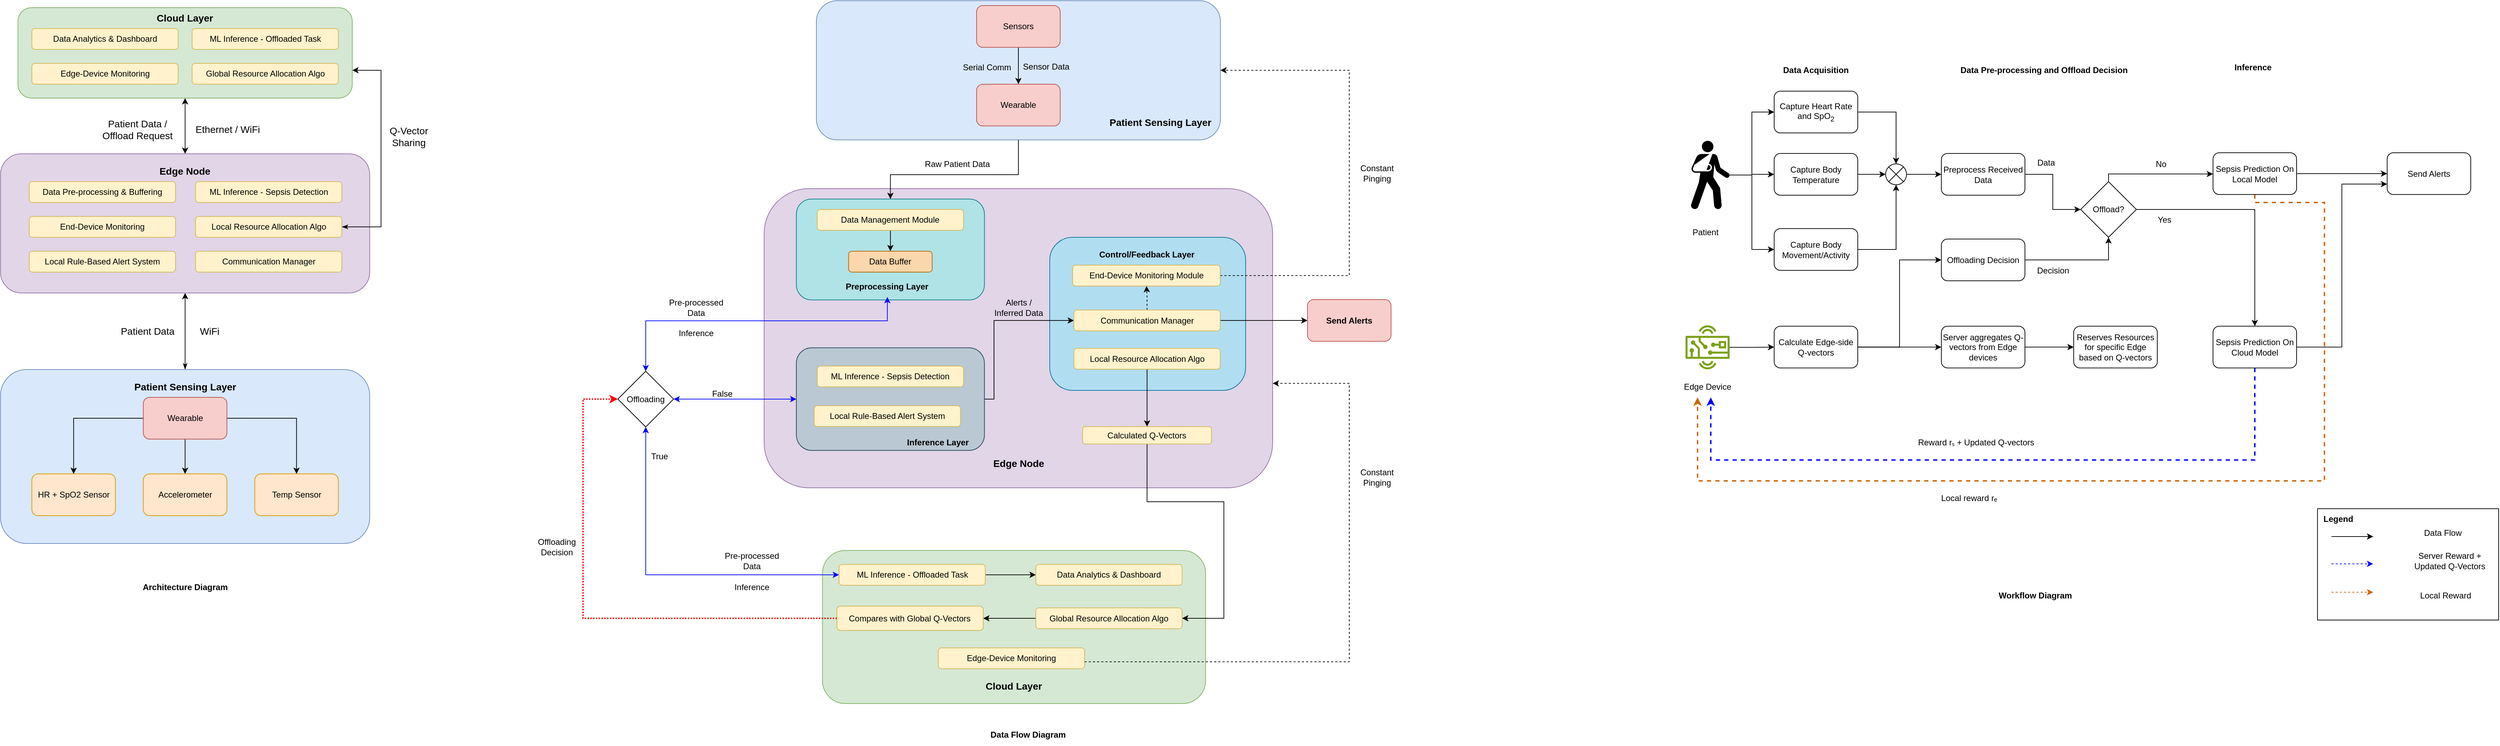 <mxfile version="27.0.9">
  <diagram name="Page-1" id="V6R9hM_ueMyfMaKfH4C2">
    <mxGraphModel dx="1301" dy="1001" grid="1" gridSize="10" guides="1" tooltips="1" connect="1" arrows="1" fold="1" page="1" pageScale="1" pageWidth="850" pageHeight="1100" math="0" shadow="0">
      <root>
        <mxCell id="0" />
        <mxCell id="1" parent="0" />
        <mxCell id="fO-IDmy-YJtHvZAQnEMu-89" value="" style="rounded=1;whiteSpace=wrap;html=1;fillColor=#d5e8d4;strokeColor=#82b366;" parent="1" vertex="1">
          <mxGeometry x="1353.74" y="820" width="550" height="220" as="geometry" />
        </mxCell>
        <mxCell id="fO-IDmy-YJtHvZAQnEMu-34" value="" style="rounded=1;whiteSpace=wrap;html=1;fillColor=#e1d5e7;strokeColor=#9673a6;" parent="1" vertex="1">
          <mxGeometry x="1270" y="300" width="730" height="430" as="geometry" />
        </mxCell>
        <mxCell id="fO-IDmy-YJtHvZAQnEMu-75" value="" style="rounded=1;whiteSpace=wrap;html=1;fillColor=#b1ddf0;strokeColor=#10739e;" parent="1" vertex="1">
          <mxGeometry x="1680" y="370" width="281.24" height="220" as="geometry" />
        </mxCell>
        <mxCell id="fO-IDmy-YJtHvZAQnEMu-111" style="edgeStyle=orthogonalEdgeStyle;rounded=0;orthogonalLoop=1;jettySize=auto;html=1;exitX=1;exitY=0.5;exitDx=0;exitDy=0;entryX=0;entryY=0.5;entryDx=0;entryDy=0;" parent="1" source="fO-IDmy-YJtHvZAQnEMu-69" target="fO-IDmy-YJtHvZAQnEMu-41" edge="1">
          <mxGeometry relative="1" as="geometry">
            <Array as="points">
              <mxPoint x="1600" y="602" />
              <mxPoint x="1600" y="490" />
            </Array>
          </mxGeometry>
        </mxCell>
        <mxCell id="fO-IDmy-YJtHvZAQnEMu-69" value="" style="rounded=1;whiteSpace=wrap;html=1;fillColor=#bac8d3;strokeColor=#23445d;" parent="1" vertex="1">
          <mxGeometry x="1316.25" y="528.75" width="270" height="147.5" as="geometry" />
        </mxCell>
        <mxCell id="fO-IDmy-YJtHvZAQnEMu-67" value="" style="rounded=1;whiteSpace=wrap;html=1;fillColor=#b0e3e6;strokeColor=#0e8088;" parent="1" vertex="1">
          <mxGeometry x="1316.25" y="315" width="270" height="145" as="geometry" />
        </mxCell>
        <mxCell id="vu8GZ5g0eEWh89rgobDa-30" style="edgeStyle=orthogonalEdgeStyle;rounded=0;orthogonalLoop=1;jettySize=auto;html=1;entryX=0.5;entryY=1;entryDx=0;entryDy=0;startArrow=classicThin;startFill=1;" parent="1" source="vu8GZ5g0eEWh89rgobDa-1" target="vu8GZ5g0eEWh89rgobDa-13" edge="1">
          <mxGeometry relative="1" as="geometry" />
        </mxCell>
        <mxCell id="vu8GZ5g0eEWh89rgobDa-1" value="" style="rounded=1;whiteSpace=wrap;html=1;fillColor=#dae8fc;strokeColor=#6c8ebf;" parent="1" vertex="1">
          <mxGeometry x="173.75" y="560" width="530" height="250" as="geometry" />
        </mxCell>
        <mxCell id="vu8GZ5g0eEWh89rgobDa-4" value="" style="edgeStyle=orthogonalEdgeStyle;rounded=0;orthogonalLoop=1;jettySize=auto;html=1;" parent="1" source="vu8GZ5g0eEWh89rgobDa-2" target="vu8GZ5g0eEWh89rgobDa-3" edge="1">
          <mxGeometry relative="1" as="geometry" />
        </mxCell>
        <mxCell id="vu8GZ5g0eEWh89rgobDa-7" value="" style="edgeStyle=orthogonalEdgeStyle;rounded=0;orthogonalLoop=1;jettySize=auto;html=1;" parent="1" source="vu8GZ5g0eEWh89rgobDa-2" target="vu8GZ5g0eEWh89rgobDa-6" edge="1">
          <mxGeometry relative="1" as="geometry" />
        </mxCell>
        <mxCell id="vu8GZ5g0eEWh89rgobDa-9" value="" style="edgeStyle=orthogonalEdgeStyle;rounded=0;orthogonalLoop=1;jettySize=auto;html=1;" parent="1" source="vu8GZ5g0eEWh89rgobDa-2" target="vu8GZ5g0eEWh89rgobDa-8" edge="1">
          <mxGeometry relative="1" as="geometry" />
        </mxCell>
        <mxCell id="vu8GZ5g0eEWh89rgobDa-2" value="Wearable" style="rounded=1;whiteSpace=wrap;html=1;fillColor=#f8cecc;strokeColor=#b85450;" parent="1" vertex="1">
          <mxGeometry x="378.74" y="600" width="120" height="60" as="geometry" />
        </mxCell>
        <mxCell id="vu8GZ5g0eEWh89rgobDa-3" value="HR + SpO2 Sensor" style="whiteSpace=wrap;html=1;rounded=1;fillColor=#ffe6cc;strokeColor=#d79b00;" parent="1" vertex="1">
          <mxGeometry x="218.74" y="710" width="120" height="60" as="geometry" />
        </mxCell>
        <mxCell id="vu8GZ5g0eEWh89rgobDa-6" value="Accelerometer " style="whiteSpace=wrap;html=1;rounded=1;fillColor=#ffe6cc;strokeColor=#d79b00;" parent="1" vertex="1">
          <mxGeometry x="378.74" y="710" width="120" height="60" as="geometry" />
        </mxCell>
        <mxCell id="vu8GZ5g0eEWh89rgobDa-8" value="Temp Sensor" style="whiteSpace=wrap;html=1;rounded=1;fillColor=#ffe6cc;strokeColor=#d79b00;" parent="1" vertex="1">
          <mxGeometry x="538.74" y="710" width="120" height="60" as="geometry" />
        </mxCell>
        <mxCell id="vu8GZ5g0eEWh89rgobDa-10" value="&lt;font style=&quot;font-size: 14px;&quot;&gt;&lt;b&gt;Patient Sensing Layer&lt;/b&gt;&lt;/font&gt;" style="text;html=1;align=center;verticalAlign=middle;whiteSpace=wrap;rounded=0;" parent="1" vertex="1">
          <mxGeometry x="361.87" y="570" width="153.75" height="30" as="geometry" />
        </mxCell>
        <mxCell id="vu8GZ5g0eEWh89rgobDa-26" value="&lt;font style=&quot;font-size: 14px;&quot;&gt;WiFi&lt;/font&gt;" style="text;html=1;align=center;verticalAlign=middle;whiteSpace=wrap;rounded=0;" parent="1" vertex="1">
          <mxGeometry x="443.75" y="490" width="60" height="30" as="geometry" />
        </mxCell>
        <mxCell id="vu8GZ5g0eEWh89rgobDa-31" value="" style="rounded=1;whiteSpace=wrap;html=1;fillColor=#d5e8d4;strokeColor=#82b366;" parent="1" vertex="1">
          <mxGeometry x="198.75" y="40" width="480" height="130" as="geometry" />
        </mxCell>
        <mxCell id="vu8GZ5g0eEWh89rgobDa-32" value="&lt;b&gt;&lt;font style=&quot;font-size: 14px;&quot;&gt;Cloud Layer&lt;/font&gt;&lt;/b&gt;" style="text;html=1;align=center;verticalAlign=middle;whiteSpace=wrap;rounded=0;" parent="1" vertex="1">
          <mxGeometry x="396.25" y="40" width="85" height="30" as="geometry" />
        </mxCell>
        <mxCell id="vu8GZ5g0eEWh89rgobDa-34" value="ML Inference - Offloaded Task" style="rounded=1;whiteSpace=wrap;html=1;fillColor=#fff2cc;strokeColor=#d6b656;" parent="1" vertex="1">
          <mxGeometry x="448.75" y="70" width="210" height="30" as="geometry" />
        </mxCell>
        <mxCell id="vu8GZ5g0eEWh89rgobDa-35" value="Data Analytics &amp;amp; Dashboard" style="rounded=1;whiteSpace=wrap;html=1;fillColor=#fff2cc;strokeColor=#d6b656;" parent="1" vertex="1">
          <mxGeometry x="218.75" y="70" width="210" height="30" as="geometry" />
        </mxCell>
        <mxCell id="vu8GZ5g0eEWh89rgobDa-36" value="Edge-Device Monitoring" style="rounded=1;whiteSpace=wrap;html=1;fillColor=#fff2cc;strokeColor=#d6b656;" parent="1" vertex="1">
          <mxGeometry x="218.75" y="120" width="210" height="30" as="geometry" />
        </mxCell>
        <mxCell id="vu8GZ5g0eEWh89rgobDa-37" value="Global Resource Allocation Algo" style="rounded=1;whiteSpace=wrap;html=1;fillColor=#fff2cc;strokeColor=#d6b656;" parent="1" vertex="1">
          <mxGeometry x="448.75" y="120" width="210" height="30" as="geometry" />
        </mxCell>
        <mxCell id="vu8GZ5g0eEWh89rgobDa-38" style="edgeStyle=orthogonalEdgeStyle;rounded=0;orthogonalLoop=1;jettySize=auto;html=1;entryX=0.5;entryY=1;entryDx=0;entryDy=0;startArrow=classic;startFill=1;" parent="1" source="vu8GZ5g0eEWh89rgobDa-13" target="vu8GZ5g0eEWh89rgobDa-31" edge="1">
          <mxGeometry relative="1" as="geometry" />
        </mxCell>
        <mxCell id="vu8GZ5g0eEWh89rgobDa-39" value="&lt;font style=&quot;font-size: 14px;&quot;&gt;Ethernet / WiFi&lt;/font&gt;" style="text;html=1;align=center;verticalAlign=middle;whiteSpace=wrap;rounded=0;" parent="1" vertex="1">
          <mxGeometry x="450" y="200" width="100" height="30" as="geometry" />
        </mxCell>
        <mxCell id="vu8GZ5g0eEWh89rgobDa-41" value="&lt;font style=&quot;font-size: 14px;&quot;&gt;Patient Data&lt;/font&gt;" style="text;html=1;align=center;verticalAlign=middle;whiteSpace=wrap;rounded=0;" parent="1" vertex="1">
          <mxGeometry x="345" y="490" width="80" height="30" as="geometry" />
        </mxCell>
        <mxCell id="vu8GZ5g0eEWh89rgobDa-13" value="" style="rounded=1;whiteSpace=wrap;html=1;fillColor=#e1d5e7;strokeColor=#9673a6;" parent="1" vertex="1">
          <mxGeometry x="173.75" y="250" width="530" height="200" as="geometry" />
        </mxCell>
        <mxCell id="vu8GZ5g0eEWh89rgobDa-14" value="&lt;b&gt;&lt;font style=&quot;font-size: 14px;&quot;&gt;Edge Node&lt;/font&gt;&lt;/b&gt;" style="text;html=1;align=center;verticalAlign=middle;whiteSpace=wrap;rounded=0;" parent="1" vertex="1">
          <mxGeometry x="386.24" y="260" width="105" height="30" as="geometry" />
        </mxCell>
        <mxCell id="vu8GZ5g0eEWh89rgobDa-15" value="ML Inference - Sepsis Detection" style="rounded=1;whiteSpace=wrap;html=1;fillColor=#fff2cc;strokeColor=#d6b656;" parent="1" vertex="1">
          <mxGeometry x="453.75" y="290" width="210" height="30" as="geometry" />
        </mxCell>
        <mxCell id="vu8GZ5g0eEWh89rgobDa-16" value="Data Pre-processing &amp;amp; Buffering" style="rounded=1;whiteSpace=wrap;html=1;fillColor=#fff2cc;strokeColor=#d6b656;" parent="1" vertex="1">
          <mxGeometry x="215" y="290" width="210" height="30" as="geometry" />
        </mxCell>
        <mxCell id="vu8GZ5g0eEWh89rgobDa-17" value="End-Device Monitoring" style="rounded=1;whiteSpace=wrap;html=1;fillColor=#fff2cc;strokeColor=#d6b656;" parent="1" vertex="1">
          <mxGeometry x="215" y="340" width="210" height="30" as="geometry" />
        </mxCell>
        <mxCell id="vu8GZ5g0eEWh89rgobDa-42" style="edgeStyle=orthogonalEdgeStyle;rounded=0;orthogonalLoop=1;jettySize=auto;html=1;exitX=1;exitY=0.5;exitDx=0;exitDy=0;startArrow=classicThin;startFill=1;" parent="1" source="vu8GZ5g0eEWh89rgobDa-18" target="vu8GZ5g0eEWh89rgobDa-31" edge="1">
          <mxGeometry relative="1" as="geometry">
            <Array as="points">
              <mxPoint x="720" y="355" />
              <mxPoint x="720" y="130" />
            </Array>
          </mxGeometry>
        </mxCell>
        <mxCell id="vu8GZ5g0eEWh89rgobDa-18" value="Local Resource Allocation Algo" style="rounded=1;whiteSpace=wrap;html=1;fillColor=#fff2cc;strokeColor=#d6b656;" parent="1" vertex="1">
          <mxGeometry x="453.75" y="340" width="210" height="30" as="geometry" />
        </mxCell>
        <mxCell id="vu8GZ5g0eEWh89rgobDa-19" value="Local Rule-Based Alert System" style="rounded=1;whiteSpace=wrap;html=1;fillColor=#fff2cc;strokeColor=#d6b656;" parent="1" vertex="1">
          <mxGeometry x="215" y="390" width="210" height="30" as="geometry" />
        </mxCell>
        <mxCell id="vu8GZ5g0eEWh89rgobDa-20" value="Communication Manager" style="rounded=1;whiteSpace=wrap;html=1;fillColor=#fff2cc;strokeColor=#d6b656;" parent="1" vertex="1">
          <mxGeometry x="453.75" y="390" width="210" height="30" as="geometry" />
        </mxCell>
        <mxCell id="vu8GZ5g0eEWh89rgobDa-43" value="&lt;font style=&quot;font-size: 14px;&quot;&gt;Q-Vector Sharing&lt;/font&gt;" style="text;html=1;align=center;verticalAlign=middle;whiteSpace=wrap;rounded=0;" parent="1" vertex="1">
          <mxGeometry x="730" y="210" width="60" height="30" as="geometry" />
        </mxCell>
        <mxCell id="vu8GZ5g0eEWh89rgobDa-46" value="&lt;font style=&quot;font-size: 14px;&quot;&gt;Patient Data / Offload Request&lt;/font&gt;" style="text;html=1;align=center;verticalAlign=middle;whiteSpace=wrap;rounded=0;" parent="1" vertex="1">
          <mxGeometry x="316" y="200" width="108.75" height="30" as="geometry" />
        </mxCell>
        <mxCell id="fO-IDmy-YJtHvZAQnEMu-82" style="edgeStyle=orthogonalEdgeStyle;rounded=0;orthogonalLoop=1;jettySize=auto;html=1;entryX=0.5;entryY=0;entryDx=0;entryDy=0;" parent="1" source="fO-IDmy-YJtHvZAQnEMu-2" target="fO-IDmy-YJtHvZAQnEMu-67" edge="1">
          <mxGeometry relative="1" as="geometry">
            <Array as="points">
              <mxPoint x="1635" y="280" />
              <mxPoint x="1451" y="280" />
            </Array>
          </mxGeometry>
        </mxCell>
        <mxCell id="fO-IDmy-YJtHvZAQnEMu-2" value="" style="rounded=1;whiteSpace=wrap;html=1;fillColor=#dae8fc;strokeColor=#6c8ebf;" parent="1" vertex="1">
          <mxGeometry x="1345" y="30" width="580" height="200" as="geometry" />
        </mxCell>
        <mxCell id="fO-IDmy-YJtHvZAQnEMu-43" value="" style="edgeStyle=orthogonalEdgeStyle;rounded=0;orthogonalLoop=1;jettySize=auto;html=1;startArrow=classic;startFill=1;endArrow=none;" parent="1" source="fO-IDmy-YJtHvZAQnEMu-6" target="fO-IDmy-YJtHvZAQnEMu-42" edge="1">
          <mxGeometry relative="1" as="geometry" />
        </mxCell>
        <mxCell id="fO-IDmy-YJtHvZAQnEMu-6" value="Wearable" style="rounded=1;whiteSpace=wrap;html=1;fillColor=#f8cecc;strokeColor=#b85450;" parent="1" vertex="1">
          <mxGeometry x="1575" y="150" width="120" height="60" as="geometry" />
        </mxCell>
        <mxCell id="fO-IDmy-YJtHvZAQnEMu-10" value="&lt;font style=&quot;font-size: 14px;&quot;&gt;&lt;b&gt;Patient Sensing Layer&lt;/b&gt;&lt;/font&gt;" style="text;html=1;align=center;verticalAlign=middle;whiteSpace=wrap;rounded=0;" parent="1" vertex="1">
          <mxGeometry x="1761.87" y="190" width="153.75" height="30" as="geometry" />
        </mxCell>
        <mxCell id="fO-IDmy-YJtHvZAQnEMu-35" value="&lt;b&gt;&lt;font style=&quot;font-size: 14px;&quot;&gt;Edge Node&lt;/font&gt;&lt;/b&gt;" style="text;html=1;align=center;verticalAlign=middle;whiteSpace=wrap;rounded=0;" parent="1" vertex="1">
          <mxGeometry x="1582.5" y="680" width="105" height="30" as="geometry" />
        </mxCell>
        <mxCell id="fO-IDmy-YJtHvZAQnEMu-36" value="ML Inference - Sepsis Detection" style="rounded=1;whiteSpace=wrap;html=1;fillColor=#fff2cc;strokeColor=#d6b656;" parent="1" vertex="1">
          <mxGeometry x="1346.25" y="555" width="210" height="30" as="geometry" />
        </mxCell>
        <mxCell id="fO-IDmy-YJtHvZAQnEMu-56" value="" style="edgeStyle=orthogonalEdgeStyle;rounded=0;orthogonalLoop=1;jettySize=auto;html=1;" parent="1" source="fO-IDmy-YJtHvZAQnEMu-37" target="fO-IDmy-YJtHvZAQnEMu-55" edge="1">
          <mxGeometry relative="1" as="geometry" />
        </mxCell>
        <mxCell id="fO-IDmy-YJtHvZAQnEMu-37" value="Data Management Module" style="rounded=1;whiteSpace=wrap;html=1;fillColor=#fff2cc;strokeColor=#d6b656;" parent="1" vertex="1">
          <mxGeometry x="1346.25" y="330" width="210" height="30" as="geometry" />
        </mxCell>
        <mxCell id="fO-IDmy-YJtHvZAQnEMu-120" style="edgeStyle=orthogonalEdgeStyle;rounded=0;orthogonalLoop=1;jettySize=auto;html=1;exitX=1;exitY=0.5;exitDx=0;exitDy=0;entryX=1;entryY=0.5;entryDx=0;entryDy=0;dashed=1;" parent="1" source="fO-IDmy-YJtHvZAQnEMu-38" target="fO-IDmy-YJtHvZAQnEMu-2" edge="1">
          <mxGeometry relative="1" as="geometry">
            <Array as="points">
              <mxPoint x="2110" y="425" />
              <mxPoint x="2110" y="130" />
            </Array>
          </mxGeometry>
        </mxCell>
        <mxCell id="fO-IDmy-YJtHvZAQnEMu-38" value="End-Device Monitoring Module" style="rounded=1;whiteSpace=wrap;html=1;fillColor=#fff2cc;strokeColor=#d6b656;" parent="1" vertex="1">
          <mxGeometry x="1712.86" y="410" width="211.87" height="30" as="geometry" />
        </mxCell>
        <mxCell id="fO-IDmy-YJtHvZAQnEMu-60" value="" style="edgeStyle=orthogonalEdgeStyle;rounded=0;orthogonalLoop=1;jettySize=auto;html=1;" parent="1" source="fO-IDmy-YJtHvZAQnEMu-39" target="fO-IDmy-YJtHvZAQnEMu-59" edge="1">
          <mxGeometry relative="1" as="geometry" />
        </mxCell>
        <mxCell id="fO-IDmy-YJtHvZAQnEMu-39" value="Local Resource Allocation Algo" style="rounded=1;whiteSpace=wrap;html=1;fillColor=#fff2cc;strokeColor=#d6b656;" parent="1" vertex="1">
          <mxGeometry x="1714.73" y="529.5" width="210" height="30" as="geometry" />
        </mxCell>
        <mxCell id="fO-IDmy-YJtHvZAQnEMu-40" value="Local Rule-Based Alert System" style="rounded=1;whiteSpace=wrap;html=1;fillColor=#fff2cc;strokeColor=#d6b656;" parent="1" vertex="1">
          <mxGeometry x="1341.86" y="612" width="210" height="30" as="geometry" />
        </mxCell>
        <mxCell id="fO-IDmy-YJtHvZAQnEMu-73" style="edgeStyle=orthogonalEdgeStyle;rounded=0;orthogonalLoop=1;jettySize=auto;html=1;dashed=1;" parent="1" source="fO-IDmy-YJtHvZAQnEMu-41" target="fO-IDmy-YJtHvZAQnEMu-38" edge="1">
          <mxGeometry relative="1" as="geometry" />
        </mxCell>
        <mxCell id="8AGxM7mbzP-wv0h-hB67-29" style="edgeStyle=orthogonalEdgeStyle;rounded=0;orthogonalLoop=1;jettySize=auto;html=1;" edge="1" parent="1" source="fO-IDmy-YJtHvZAQnEMu-41" target="8AGxM7mbzP-wv0h-hB67-30">
          <mxGeometry relative="1" as="geometry">
            <mxPoint x="2070" y="489.5" as="targetPoint" />
          </mxGeometry>
        </mxCell>
        <mxCell id="fO-IDmy-YJtHvZAQnEMu-41" value="Communication Manager" style="rounded=1;whiteSpace=wrap;html=1;fillColor=#fff2cc;strokeColor=#d6b656;" parent="1" vertex="1">
          <mxGeometry x="1714.73" y="474.5" width="210" height="30" as="geometry" />
        </mxCell>
        <mxCell id="fO-IDmy-YJtHvZAQnEMu-42" value="Sensors" style="whiteSpace=wrap;html=1;fillColor=#f8cecc;strokeColor=#b85450;rounded=1;" parent="1" vertex="1">
          <mxGeometry x="1575" y="37" width="120" height="60" as="geometry" />
        </mxCell>
        <mxCell id="fO-IDmy-YJtHvZAQnEMu-50" value="Sensor Data" style="text;html=1;align=center;verticalAlign=middle;whiteSpace=wrap;rounded=0;" parent="1" vertex="1">
          <mxGeometry x="1635" y="110" width="80" height="30" as="geometry" />
        </mxCell>
        <mxCell id="fO-IDmy-YJtHvZAQnEMu-51" value="Serial Comm" style="text;html=1;align=center;verticalAlign=middle;whiteSpace=wrap;rounded=0;" parent="1" vertex="1">
          <mxGeometry x="1550" y="111" width="80" height="30" as="geometry" />
        </mxCell>
        <mxCell id="fO-IDmy-YJtHvZAQnEMu-100" style="edgeStyle=orthogonalEdgeStyle;rounded=0;orthogonalLoop=1;jettySize=auto;html=1;exitX=0.5;exitY=1;exitDx=0;exitDy=0;entryX=1;entryY=0.5;entryDx=0;entryDy=0;" parent="1" source="fO-IDmy-YJtHvZAQnEMu-59" target="fO-IDmy-YJtHvZAQnEMu-94" edge="1">
          <mxGeometry relative="1" as="geometry">
            <Array as="points">
              <mxPoint x="1820" y="750" />
              <mxPoint x="1930" y="750" />
              <mxPoint x="1930" y="918" />
            </Array>
          </mxGeometry>
        </mxCell>
        <mxCell id="fO-IDmy-YJtHvZAQnEMu-59" value="Calculated Q-Vectors" style="rounded=1;whiteSpace=wrap;html=1;fillColor=#fff2cc;strokeColor=#d6b656;" parent="1" vertex="1">
          <mxGeometry x="1727.23" y="642" width="185" height="25" as="geometry" />
        </mxCell>
        <mxCell id="fO-IDmy-YJtHvZAQnEMu-55" value="Data Buffer" style="rounded=1;whiteSpace=wrap;html=1;fillColor=#fad7ac;strokeColor=#b46504;" parent="1" vertex="1">
          <mxGeometry x="1391.24" y="390" width="120" height="30" as="geometry" />
        </mxCell>
        <mxCell id="fO-IDmy-YJtHvZAQnEMu-106" style="edgeStyle=orthogonalEdgeStyle;rounded=0;orthogonalLoop=1;jettySize=auto;html=1;exitX=0.5;exitY=1;exitDx=0;exitDy=0;entryX=0.5;entryY=0;entryDx=0;entryDy=0;startArrow=classic;startFill=1;strokeColor=#0000FF;" parent="1" source="fO-IDmy-YJtHvZAQnEMu-77" target="fO-IDmy-YJtHvZAQnEMu-99" edge="1">
          <mxGeometry relative="1" as="geometry">
            <Array as="points">
              <mxPoint x="1447" y="490" />
              <mxPoint x="1100" y="490" />
            </Array>
          </mxGeometry>
        </mxCell>
        <mxCell id="fO-IDmy-YJtHvZAQnEMu-77" value="Preprocessing Layer" style="text;html=1;align=center;verticalAlign=middle;whiteSpace=wrap;rounded=0;fontStyle=1" parent="1" vertex="1">
          <mxGeometry x="1382.49" y="425.75" width="128.75" height="30" as="geometry" />
        </mxCell>
        <mxCell id="fO-IDmy-YJtHvZAQnEMu-78" value="Inference Layer" style="text;html=1;align=center;verticalAlign=middle;whiteSpace=wrap;rounded=0;fontStyle=1" parent="1" vertex="1">
          <mxGeometry x="1455" y="650" width="128.75" height="30" as="geometry" />
        </mxCell>
        <mxCell id="fO-IDmy-YJtHvZAQnEMu-79" value="Control/Feedback Layer" style="text;html=1;align=center;verticalAlign=middle;whiteSpace=wrap;rounded=0;fontStyle=1" parent="1" vertex="1">
          <mxGeometry x="1749.1" y="380" width="141.25" height="30" as="geometry" />
        </mxCell>
        <mxCell id="fO-IDmy-YJtHvZAQnEMu-83" value="Raw Patient Data" style="text;html=1;align=center;verticalAlign=middle;whiteSpace=wrap;rounded=0;" parent="1" vertex="1">
          <mxGeometry x="1498.75" y="250" width="97.49" height="30" as="geometry" />
        </mxCell>
        <mxCell id="fO-IDmy-YJtHvZAQnEMu-87" value="Alerts / Inferred Data" style="text;html=1;align=center;verticalAlign=middle;whiteSpace=wrap;rounded=0;" parent="1" vertex="1">
          <mxGeometry x="1597.5" y="455.75" width="75" height="30" as="geometry" />
        </mxCell>
        <mxCell id="fO-IDmy-YJtHvZAQnEMu-88" value="Constant Pinging" style="text;html=1;align=center;verticalAlign=middle;whiteSpace=wrap;rounded=0;" parent="1" vertex="1">
          <mxGeometry x="2120" y="262.5" width="60" height="30" as="geometry" />
        </mxCell>
        <mxCell id="fO-IDmy-YJtHvZAQnEMu-90" value="&lt;b&gt;&lt;font style=&quot;font-size: 14px;&quot;&gt;Cloud Layer&lt;/font&gt;&lt;/b&gt;" style="text;html=1;align=center;verticalAlign=middle;whiteSpace=wrap;rounded=0;" parent="1" vertex="1">
          <mxGeometry x="1586.25" y="1000" width="85" height="30" as="geometry" />
        </mxCell>
        <mxCell id="fO-IDmy-YJtHvZAQnEMu-122" style="edgeStyle=orthogonalEdgeStyle;rounded=0;orthogonalLoop=1;jettySize=auto;html=1;" parent="1" source="fO-IDmy-YJtHvZAQnEMu-91" target="fO-IDmy-YJtHvZAQnEMu-92" edge="1">
          <mxGeometry relative="1" as="geometry" />
        </mxCell>
        <mxCell id="fO-IDmy-YJtHvZAQnEMu-91" value="ML Inference - Offloaded Task" style="rounded=1;whiteSpace=wrap;html=1;fillColor=#fff2cc;strokeColor=#d6b656;" parent="1" vertex="1">
          <mxGeometry x="1377.5" y="840" width="210" height="30" as="geometry" />
        </mxCell>
        <mxCell id="fO-IDmy-YJtHvZAQnEMu-92" value="Data Analytics &amp;amp; Dashboard" style="rounded=1;whiteSpace=wrap;html=1;fillColor=#fff2cc;strokeColor=#d6b656;" parent="1" vertex="1">
          <mxGeometry x="1660" y="840" width="210" height="30" as="geometry" />
        </mxCell>
        <mxCell id="fO-IDmy-YJtHvZAQnEMu-119" style="edgeStyle=orthogonalEdgeStyle;rounded=0;orthogonalLoop=1;jettySize=auto;html=1;entryX=1;entryY=0.651;entryDx=0;entryDy=0;dashed=1;entryPerimeter=0;" parent="1" source="fO-IDmy-YJtHvZAQnEMu-93" target="fO-IDmy-YJtHvZAQnEMu-34" edge="1">
          <mxGeometry relative="1" as="geometry">
            <Array as="points">
              <mxPoint x="2110" y="980" />
              <mxPoint x="2110" y="580" />
            </Array>
          </mxGeometry>
        </mxCell>
        <mxCell id="fO-IDmy-YJtHvZAQnEMu-93" value="Edge-Device Monitoring" style="rounded=1;whiteSpace=wrap;html=1;fillColor=#fff2cc;strokeColor=#d6b656;" parent="1" vertex="1">
          <mxGeometry x="1520" y="960" width="210" height="30" as="geometry" />
        </mxCell>
        <mxCell id="fO-IDmy-YJtHvZAQnEMu-102" value="" style="edgeStyle=orthogonalEdgeStyle;rounded=0;orthogonalLoop=1;jettySize=auto;html=1;" parent="1" source="fO-IDmy-YJtHvZAQnEMu-94" target="fO-IDmy-YJtHvZAQnEMu-101" edge="1">
          <mxGeometry relative="1" as="geometry" />
        </mxCell>
        <mxCell id="fO-IDmy-YJtHvZAQnEMu-94" value="Global Resource Allocation Algo" style="rounded=1;whiteSpace=wrap;html=1;fillColor=#fff2cc;strokeColor=#d6b656;" parent="1" vertex="1">
          <mxGeometry x="1660" y="902.5" width="210" height="30" as="geometry" />
        </mxCell>
        <mxCell id="fO-IDmy-YJtHvZAQnEMu-98" value="Pre-processed Data" style="text;html=1;align=center;verticalAlign=middle;whiteSpace=wrap;rounded=0;" parent="1" vertex="1">
          <mxGeometry x="1120" y="455.75" width="105" height="30" as="geometry" />
        </mxCell>
        <mxCell id="fO-IDmy-YJtHvZAQnEMu-107" style="edgeStyle=orthogonalEdgeStyle;rounded=0;orthogonalLoop=1;jettySize=auto;html=1;exitX=1;exitY=0.5;exitDx=0;exitDy=0;entryX=0;entryY=0.5;entryDx=0;entryDy=0;startArrow=classic;startFill=1;strokeColor=#0000FF;" parent="1" source="fO-IDmy-YJtHvZAQnEMu-99" target="fO-IDmy-YJtHvZAQnEMu-69" edge="1">
          <mxGeometry relative="1" as="geometry" />
        </mxCell>
        <mxCell id="fO-IDmy-YJtHvZAQnEMu-118" style="edgeStyle=orthogonalEdgeStyle;rounded=0;orthogonalLoop=1;jettySize=auto;html=1;exitX=0.5;exitY=1;exitDx=0;exitDy=0;entryX=0;entryY=0.5;entryDx=0;entryDy=0;startArrow=classic;startFill=1;strokeColor=#0000FF;" parent="1" source="fO-IDmy-YJtHvZAQnEMu-99" target="fO-IDmy-YJtHvZAQnEMu-91" edge="1">
          <mxGeometry relative="1" as="geometry" />
        </mxCell>
        <mxCell id="fO-IDmy-YJtHvZAQnEMu-99" value="Offloading" style="rhombus;whiteSpace=wrap;html=1;" parent="1" vertex="1">
          <mxGeometry x="1060" y="562.5" width="80" height="80" as="geometry" />
        </mxCell>
        <mxCell id="fO-IDmy-YJtHvZAQnEMu-116" style="edgeStyle=orthogonalEdgeStyle;rounded=0;orthogonalLoop=1;jettySize=auto;html=1;entryX=0;entryY=0.5;entryDx=0;entryDy=0;exitX=0;exitY=0.5;exitDx=0;exitDy=0;strokeWidth=2;strokeColor=#FF0000;dashed=1;dashPattern=1 1;" parent="1" source="fO-IDmy-YJtHvZAQnEMu-101" target="fO-IDmy-YJtHvZAQnEMu-99" edge="1">
          <mxGeometry relative="1" as="geometry">
            <Array as="points">
              <mxPoint x="1010" y="918" />
              <mxPoint x="1010" y="603" />
            </Array>
          </mxGeometry>
        </mxCell>
        <mxCell id="fO-IDmy-YJtHvZAQnEMu-101" value="Compares with Global Q-Vectors" style="whiteSpace=wrap;html=1;fillColor=#fff2cc;strokeColor=#d6b656;rounded=1;" parent="1" vertex="1">
          <mxGeometry x="1374.49" y="900" width="210" height="35" as="geometry" />
        </mxCell>
        <mxCell id="fO-IDmy-YJtHvZAQnEMu-113" value="Inference" style="text;html=1;align=center;verticalAlign=middle;whiteSpace=wrap;rounded=0;" parent="1" vertex="1">
          <mxGeometry x="1120" y="493.25" width="105" height="30" as="geometry" />
        </mxCell>
        <mxCell id="fO-IDmy-YJtHvZAQnEMu-121" value="Constant Pinging" style="text;html=1;align=center;verticalAlign=middle;whiteSpace=wrap;rounded=0;" parent="1" vertex="1">
          <mxGeometry x="2120" y="700" width="60" height="30" as="geometry" />
        </mxCell>
        <mxCell id="fO-IDmy-YJtHvZAQnEMu-123" value="Pre-processed Data" style="text;html=1;align=center;verticalAlign=middle;whiteSpace=wrap;rounded=0;" parent="1" vertex="1">
          <mxGeometry x="1200" y="820" width="105" height="30" as="geometry" />
        </mxCell>
        <mxCell id="fO-IDmy-YJtHvZAQnEMu-124" value="Inference" style="text;html=1;align=center;verticalAlign=middle;whiteSpace=wrap;rounded=0;" parent="1" vertex="1">
          <mxGeometry x="1200" y="857.5" width="105" height="30" as="geometry" />
        </mxCell>
        <mxCell id="fO-IDmy-YJtHvZAQnEMu-125" value="Offloading Decision" style="text;html=1;align=center;verticalAlign=middle;whiteSpace=wrap;rounded=0;" parent="1" vertex="1">
          <mxGeometry x="940" y="800" width="65" height="30" as="geometry" />
        </mxCell>
        <mxCell id="fO-IDmy-YJtHvZAQnEMu-127" value="False" style="text;html=1;align=center;verticalAlign=middle;whiteSpace=wrap;rounded=0;" parent="1" vertex="1">
          <mxGeometry x="1180" y="580" width="60" height="30" as="geometry" />
        </mxCell>
        <mxCell id="fO-IDmy-YJtHvZAQnEMu-129" value="True" style="text;html=1;align=center;verticalAlign=middle;whiteSpace=wrap;rounded=0;" parent="1" vertex="1">
          <mxGeometry x="1090" y="670" width="60" height="30" as="geometry" />
        </mxCell>
        <mxCell id="FWm5-qzmQPD9TqC-cO9d-49" style="edgeStyle=orthogonalEdgeStyle;rounded=0;orthogonalLoop=1;jettySize=auto;html=1;entryX=0;entryY=0.5;entryDx=0;entryDy=0;" parent="1" source="FWm5-qzmQPD9TqC-cO9d-3" target="FWm5-qzmQPD9TqC-cO9d-5" edge="1">
          <mxGeometry relative="1" as="geometry" />
        </mxCell>
        <mxCell id="FWm5-qzmQPD9TqC-cO9d-50" style="edgeStyle=orthogonalEdgeStyle;rounded=0;orthogonalLoop=1;jettySize=auto;html=1;entryX=0;entryY=0.5;entryDx=0;entryDy=0;" parent="1" source="FWm5-qzmQPD9TqC-cO9d-3" target="FWm5-qzmQPD9TqC-cO9d-6" edge="1">
          <mxGeometry relative="1" as="geometry" />
        </mxCell>
        <mxCell id="FWm5-qzmQPD9TqC-cO9d-51" style="edgeStyle=orthogonalEdgeStyle;rounded=0;orthogonalLoop=1;jettySize=auto;html=1;entryX=0;entryY=0.5;entryDx=0;entryDy=0;" parent="1" source="FWm5-qzmQPD9TqC-cO9d-3" target="FWm5-qzmQPD9TqC-cO9d-7" edge="1">
          <mxGeometry relative="1" as="geometry" />
        </mxCell>
        <mxCell id="FWm5-qzmQPD9TqC-cO9d-3" value="" style="shape=mxgraph.signs.healthcare.out_patient;html=1;pointerEvents=1;fillColor=#000000;strokeColor=none;verticalLabelPosition=bottom;verticalAlign=top;align=center;" parent="1" vertex="1">
          <mxGeometry x="2600" y="231" width="56" height="99" as="geometry" />
        </mxCell>
        <mxCell id="FWm5-qzmQPD9TqC-cO9d-4" value="&lt;b&gt;Data Acquisition&lt;/b&gt;" style="text;html=1;align=center;verticalAlign=middle;whiteSpace=wrap;rounded=0;" parent="1" vertex="1">
          <mxGeometry x="2730" y="115" width="100" height="30" as="geometry" />
        </mxCell>
        <mxCell id="FWm5-qzmQPD9TqC-cO9d-18" style="edgeStyle=orthogonalEdgeStyle;rounded=0;orthogonalLoop=1;jettySize=auto;html=1;entryX=0.5;entryY=0;entryDx=0;entryDy=0;" parent="1" source="FWm5-qzmQPD9TqC-cO9d-5" target="FWm5-qzmQPD9TqC-cO9d-15" edge="1">
          <mxGeometry relative="1" as="geometry" />
        </mxCell>
        <mxCell id="FWm5-qzmQPD9TqC-cO9d-5" value="Capture Heart Rate and SpO&lt;sub&gt;2&lt;/sub&gt;" style="rounded=1;whiteSpace=wrap;html=1;" parent="1" vertex="1">
          <mxGeometry x="2720" y="160" width="120" height="60" as="geometry" />
        </mxCell>
        <mxCell id="FWm5-qzmQPD9TqC-cO9d-17" value="" style="edgeStyle=orthogonalEdgeStyle;rounded=0;orthogonalLoop=1;jettySize=auto;html=1;" parent="1" source="FWm5-qzmQPD9TqC-cO9d-6" target="FWm5-qzmQPD9TqC-cO9d-15" edge="1">
          <mxGeometry relative="1" as="geometry" />
        </mxCell>
        <mxCell id="FWm5-qzmQPD9TqC-cO9d-6" value="Capture Body Temperature" style="rounded=1;whiteSpace=wrap;html=1;" parent="1" vertex="1">
          <mxGeometry x="2720" y="249.5" width="120" height="60" as="geometry" />
        </mxCell>
        <mxCell id="FWm5-qzmQPD9TqC-cO9d-19" style="edgeStyle=orthogonalEdgeStyle;rounded=0;orthogonalLoop=1;jettySize=auto;html=1;entryX=0.5;entryY=1;entryDx=0;entryDy=0;" parent="1" source="FWm5-qzmQPD9TqC-cO9d-7" target="FWm5-qzmQPD9TqC-cO9d-15" edge="1">
          <mxGeometry relative="1" as="geometry" />
        </mxCell>
        <mxCell id="FWm5-qzmQPD9TqC-cO9d-7" value="Capture Body Movement/Activity" style="rounded=1;whiteSpace=wrap;html=1;" parent="1" vertex="1">
          <mxGeometry x="2720" y="357.5" width="120" height="60" as="geometry" />
        </mxCell>
        <mxCell id="FWm5-qzmQPD9TqC-cO9d-8" value="&lt;b&gt;Data Pre-processing and Offload Decision&lt;/b&gt;" style="text;html=1;align=center;verticalAlign=middle;whiteSpace=wrap;rounded=0;" parent="1" vertex="1">
          <mxGeometry x="2960" y="115" width="295" height="30" as="geometry" />
        </mxCell>
        <mxCell id="8AGxM7mbzP-wv0h-hB67-2" style="edgeStyle=orthogonalEdgeStyle;rounded=0;orthogonalLoop=1;jettySize=auto;html=1;entryX=0;entryY=0.5;entryDx=0;entryDy=0;" edge="1" parent="1" source="FWm5-qzmQPD9TqC-cO9d-9" target="8AGxM7mbzP-wv0h-hB67-1">
          <mxGeometry relative="1" as="geometry" />
        </mxCell>
        <mxCell id="FWm5-qzmQPD9TqC-cO9d-9" value="Preprocess Received Data" style="rounded=1;whiteSpace=wrap;html=1;" parent="1" vertex="1">
          <mxGeometry x="2960" y="249.5" width="120" height="60" as="geometry" />
        </mxCell>
        <mxCell id="FWm5-qzmQPD9TqC-cO9d-57" style="edgeStyle=orthogonalEdgeStyle;rounded=0;orthogonalLoop=1;jettySize=auto;html=1;dashed=1;strokeColor=#CC6600;strokeWidth=2;" parent="1" source="FWm5-qzmQPD9TqC-cO9d-10" target="FWm5-qzmQPD9TqC-cO9d-55" edge="1">
          <mxGeometry relative="1" as="geometry">
            <Array as="points">
              <mxPoint x="3410" y="320" />
              <mxPoint x="3510" y="320" />
              <mxPoint x="3510" y="720" />
              <mxPoint x="2610" y="720" />
            </Array>
          </mxGeometry>
        </mxCell>
        <mxCell id="8AGxM7mbzP-wv0h-hB67-16" value="" style="edgeStyle=orthogonalEdgeStyle;rounded=0;orthogonalLoop=1;jettySize=auto;html=1;" edge="1" parent="1" source="FWm5-qzmQPD9TqC-cO9d-10" target="8AGxM7mbzP-wv0h-hB67-15">
          <mxGeometry relative="1" as="geometry">
            <Array as="points">
              <mxPoint x="3620" y="270" />
              <mxPoint x="3620" y="270" />
            </Array>
          </mxGeometry>
        </mxCell>
        <mxCell id="FWm5-qzmQPD9TqC-cO9d-10" value="Sepsis Prediction On Local Model" style="rounded=1;whiteSpace=wrap;html=1;" parent="1" vertex="1">
          <mxGeometry x="3350" y="248.5" width="120" height="60" as="geometry" />
        </mxCell>
        <mxCell id="FWm5-qzmQPD9TqC-cO9d-16" value="" style="edgeStyle=orthogonalEdgeStyle;rounded=0;orthogonalLoop=1;jettySize=auto;html=1;" parent="1" source="FWm5-qzmQPD9TqC-cO9d-15" target="FWm5-qzmQPD9TqC-cO9d-9" edge="1">
          <mxGeometry relative="1" as="geometry" />
        </mxCell>
        <mxCell id="FWm5-qzmQPD9TqC-cO9d-15" value="" style="shape=sumEllipse;perimeter=ellipsePerimeter;whiteSpace=wrap;html=1;backgroundOutline=1;" parent="1" vertex="1">
          <mxGeometry x="2880" y="264.5" width="30" height="30" as="geometry" />
        </mxCell>
        <mxCell id="FWm5-qzmQPD9TqC-cO9d-22" style="edgeStyle=orthogonalEdgeStyle;rounded=0;orthogonalLoop=1;jettySize=auto;html=1;entryX=0;entryY=0.5;entryDx=0;entryDy=0;" parent="1" source="FWm5-qzmQPD9TqC-cO9d-20" target="FWm5-qzmQPD9TqC-cO9d-21" edge="1">
          <mxGeometry relative="1" as="geometry" />
        </mxCell>
        <mxCell id="FWm5-qzmQPD9TqC-cO9d-32" style="edgeStyle=orthogonalEdgeStyle;rounded=0;orthogonalLoop=1;jettySize=auto;html=1;entryX=0;entryY=0.5;entryDx=0;entryDy=0;" parent="1" source="FWm5-qzmQPD9TqC-cO9d-20" target="FWm5-qzmQPD9TqC-cO9d-31" edge="1">
          <mxGeometry relative="1" as="geometry" />
        </mxCell>
        <mxCell id="FWm5-qzmQPD9TqC-cO9d-20" value="Calculate Edge-side&lt;div&gt;Q-vectors&lt;/div&gt;" style="rounded=1;whiteSpace=wrap;html=1;" parent="1" vertex="1">
          <mxGeometry x="2720" y="497.75" width="120" height="60" as="geometry" />
        </mxCell>
        <mxCell id="FWm5-qzmQPD9TqC-cO9d-24" value="" style="edgeStyle=orthogonalEdgeStyle;rounded=0;orthogonalLoop=1;jettySize=auto;html=1;" parent="1" source="FWm5-qzmQPD9TqC-cO9d-21" target="FWm5-qzmQPD9TqC-cO9d-23" edge="1">
          <mxGeometry relative="1" as="geometry" />
        </mxCell>
        <mxCell id="FWm5-qzmQPD9TqC-cO9d-21" value="Server aggregates Q-vectors from Edge devices" style="rounded=1;whiteSpace=wrap;html=1;" parent="1" vertex="1">
          <mxGeometry x="2960" y="497.75" width="120" height="60" as="geometry" />
        </mxCell>
        <mxCell id="FWm5-qzmQPD9TqC-cO9d-23" value="Reserves Resources for specific Edge based on Q-vectors" style="whiteSpace=wrap;html=1;rounded=1;" parent="1" vertex="1">
          <mxGeometry x="3150" y="497.75" width="120" height="60" as="geometry" />
        </mxCell>
        <mxCell id="8AGxM7mbzP-wv0h-hB67-18" style="edgeStyle=orthogonalEdgeStyle;rounded=0;orthogonalLoop=1;jettySize=auto;html=1;entryX=0;entryY=0.75;entryDx=0;entryDy=0;" edge="1" parent="1" source="FWm5-qzmQPD9TqC-cO9d-26" target="8AGxM7mbzP-wv0h-hB67-15">
          <mxGeometry relative="1" as="geometry" />
        </mxCell>
        <mxCell id="FWm5-qzmQPD9TqC-cO9d-26" value="Sepsis Prediction On Cloud Model" style="rounded=1;whiteSpace=wrap;html=1;" parent="1" vertex="1">
          <mxGeometry x="3350" y="497.75" width="120" height="60" as="geometry" />
        </mxCell>
        <mxCell id="FWm5-qzmQPD9TqC-cO9d-31" value="Offloading Decision" style="rounded=1;whiteSpace=wrap;html=1;" parent="1" vertex="1">
          <mxGeometry x="2960" y="372.5" width="120" height="60" as="geometry" />
        </mxCell>
        <mxCell id="FWm5-qzmQPD9TqC-cO9d-43" value="&lt;b&gt;Inference&lt;/b&gt;" style="text;html=1;align=center;verticalAlign=middle;whiteSpace=wrap;rounded=0;" parent="1" vertex="1">
          <mxGeometry x="3259.5" y="111" width="295" height="30" as="geometry" />
        </mxCell>
        <mxCell id="FWm5-qzmQPD9TqC-cO9d-56" style="edgeStyle=orthogonalEdgeStyle;rounded=0;orthogonalLoop=1;jettySize=auto;html=1;entryX=0;entryY=0.5;entryDx=0;entryDy=0;" parent="1" source="FWm5-qzmQPD9TqC-cO9d-53" target="FWm5-qzmQPD9TqC-cO9d-20" edge="1">
          <mxGeometry relative="1" as="geometry" />
        </mxCell>
        <mxCell id="FWm5-qzmQPD9TqC-cO9d-53" value="" style="sketch=0;outlineConnect=0;fontColor=#232F3E;gradientColor=none;fillColor=#7AA116;strokeColor=none;dashed=0;verticalLabelPosition=bottom;verticalAlign=top;align=center;html=1;fontSize=12;fontStyle=0;aspect=fixed;pointerEvents=1;shape=mxgraph.aws4.hardware_board;" parent="1" vertex="1">
          <mxGeometry x="2592.75" y="496.5" width="63.25" height="63.25" as="geometry" />
        </mxCell>
        <mxCell id="FWm5-qzmQPD9TqC-cO9d-54" value="Patient" style="text;html=1;align=center;verticalAlign=middle;resizable=0;points=[];autosize=1;strokeColor=none;fillColor=none;" parent="1" vertex="1">
          <mxGeometry x="2591" y="348" width="60" height="30" as="geometry" />
        </mxCell>
        <mxCell id="FWm5-qzmQPD9TqC-cO9d-55" value="Edge Device" style="text;html=1;align=center;verticalAlign=middle;resizable=0;points=[];autosize=1;strokeColor=none;fillColor=none;" parent="1" vertex="1">
          <mxGeometry x="2579.38" y="570" width="90" height="30" as="geometry" />
        </mxCell>
        <mxCell id="FWm5-qzmQPD9TqC-cO9d-58" style="edgeStyle=orthogonalEdgeStyle;rounded=0;orthogonalLoop=1;jettySize=auto;html=1;dashed=1;strokeColor=#0000FF;strokeWidth=2;" parent="1" source="FWm5-qzmQPD9TqC-cO9d-26" edge="1">
          <mxGeometry relative="1" as="geometry">
            <Array as="points">
              <mxPoint x="3410" y="690" />
              <mxPoint x="2629" y="690" />
            </Array>
            <mxPoint x="2629" y="600" as="targetPoint" />
          </mxGeometry>
        </mxCell>
        <mxCell id="8AGxM7mbzP-wv0h-hB67-5" style="edgeStyle=orthogonalEdgeStyle;rounded=0;orthogonalLoop=1;jettySize=auto;html=1;entryX=0.5;entryY=0;entryDx=0;entryDy=0;" edge="1" parent="1" source="8AGxM7mbzP-wv0h-hB67-1" target="FWm5-qzmQPD9TqC-cO9d-26">
          <mxGeometry relative="1" as="geometry">
            <Array as="points">
              <mxPoint x="3410" y="330" />
            </Array>
          </mxGeometry>
        </mxCell>
        <mxCell id="8AGxM7mbzP-wv0h-hB67-6" style="edgeStyle=orthogonalEdgeStyle;rounded=0;orthogonalLoop=1;jettySize=auto;html=1;" edge="1" parent="1" source="8AGxM7mbzP-wv0h-hB67-1" target="FWm5-qzmQPD9TqC-cO9d-10">
          <mxGeometry relative="1" as="geometry">
            <Array as="points">
              <mxPoint x="3200" y="279" />
            </Array>
          </mxGeometry>
        </mxCell>
        <mxCell id="8AGxM7mbzP-wv0h-hB67-1" value="Offload?" style="rhombus;whiteSpace=wrap;html=1;" vertex="1" parent="1">
          <mxGeometry x="3160" y="290" width="80" height="80" as="geometry" />
        </mxCell>
        <mxCell id="8AGxM7mbzP-wv0h-hB67-3" style="edgeStyle=orthogonalEdgeStyle;rounded=0;orthogonalLoop=1;jettySize=auto;html=1;entryX=0.5;entryY=1;entryDx=0;entryDy=0;" edge="1" parent="1" source="FWm5-qzmQPD9TqC-cO9d-31" target="8AGxM7mbzP-wv0h-hB67-1">
          <mxGeometry relative="1" as="geometry" />
        </mxCell>
        <mxCell id="8AGxM7mbzP-wv0h-hB67-7" value="Yes" style="text;html=1;align=center;verticalAlign=middle;resizable=0;points=[];autosize=1;strokeColor=none;fillColor=none;" vertex="1" parent="1">
          <mxGeometry x="3259.5" y="330" width="40" height="30" as="geometry" />
        </mxCell>
        <mxCell id="8AGxM7mbzP-wv0h-hB67-8" value="No" style="text;html=1;align=center;verticalAlign=middle;resizable=0;points=[];autosize=1;strokeColor=none;fillColor=none;" vertex="1" parent="1">
          <mxGeometry x="3255" y="250" width="40" height="30" as="geometry" />
        </mxCell>
        <mxCell id="8AGxM7mbzP-wv0h-hB67-9" value="Data" style="text;html=1;align=center;verticalAlign=middle;resizable=0;points=[];autosize=1;strokeColor=none;fillColor=none;" vertex="1" parent="1">
          <mxGeometry x="3085" y="248" width="50" height="30" as="geometry" />
        </mxCell>
        <mxCell id="8AGxM7mbzP-wv0h-hB67-10" value="Decision" style="text;html=1;align=center;verticalAlign=middle;resizable=0;points=[];autosize=1;strokeColor=none;fillColor=none;" vertex="1" parent="1">
          <mxGeometry x="3085" y="402.5" width="70" height="30" as="geometry" />
        </mxCell>
        <mxCell id="8AGxM7mbzP-wv0h-hB67-13" value="&lt;span style=&quot;caret-color: rgb(0, 0, 0); text-align: start;&quot;&gt;&lt;font&gt;Reward rₛ + Updated Q-vectors&lt;/font&gt;&lt;/span&gt;" style="text;html=1;align=center;verticalAlign=middle;whiteSpace=wrap;rounded=0;" vertex="1" parent="1">
          <mxGeometry x="2910" y="650" width="200" height="30" as="geometry" />
        </mxCell>
        <mxCell id="8AGxM7mbzP-wv0h-hB67-14" value="&lt;span style=&quot;caret-color: rgb(0, 0, 0); text-align: start;&quot;&gt;&lt;font face=&quot;Helvetica&quot;&gt;Local reward rₑ&lt;/font&gt;&lt;/span&gt;" style="text;html=1;align=center;verticalAlign=middle;whiteSpace=wrap;rounded=0;" vertex="1" parent="1">
          <mxGeometry x="2940" y="730" width="120" height="30" as="geometry" />
        </mxCell>
        <mxCell id="8AGxM7mbzP-wv0h-hB67-15" value="Send Alerts" style="whiteSpace=wrap;html=1;rounded=1;" vertex="1" parent="1">
          <mxGeometry x="3600" y="248.5" width="120" height="60" as="geometry" />
        </mxCell>
        <mxCell id="8AGxM7mbzP-wv0h-hB67-20" value="" style="rounded=0;whiteSpace=wrap;html=1;" vertex="1" parent="1">
          <mxGeometry x="3500" y="760" width="260" height="160" as="geometry" />
        </mxCell>
        <mxCell id="8AGxM7mbzP-wv0h-hB67-21" value="" style="endArrow=classic;html=1;rounded=0;" edge="1" parent="1">
          <mxGeometry width="50" height="50" relative="1" as="geometry">
            <mxPoint x="3520" y="800" as="sourcePoint" />
            <mxPoint x="3580" y="800" as="targetPoint" />
          </mxGeometry>
        </mxCell>
        <mxCell id="8AGxM7mbzP-wv0h-hB67-23" value="Data Flow" style="text;html=1;align=center;verticalAlign=middle;whiteSpace=wrap;rounded=0;" vertex="1" parent="1">
          <mxGeometry x="3650" y="780" width="60" height="30" as="geometry" />
        </mxCell>
        <mxCell id="8AGxM7mbzP-wv0h-hB67-24" value="" style="endArrow=classic;html=1;rounded=0;dashed=1;strokeColor=#0000FF;" edge="1" parent="1">
          <mxGeometry width="50" height="50" relative="1" as="geometry">
            <mxPoint x="3520" y="839.23" as="sourcePoint" />
            <mxPoint x="3580" y="839.23" as="targetPoint" />
          </mxGeometry>
        </mxCell>
        <mxCell id="8AGxM7mbzP-wv0h-hB67-25" value="Server Reward + Updated Q-Vectors" style="text;html=1;align=center;verticalAlign=middle;whiteSpace=wrap;rounded=0;" vertex="1" parent="1">
          <mxGeometry x="3630" y="820" width="120" height="30" as="geometry" />
        </mxCell>
        <mxCell id="8AGxM7mbzP-wv0h-hB67-26" value="" style="endArrow=classic;html=1;rounded=0;dashed=1;strokeColor=#CC6600;" edge="1" parent="1">
          <mxGeometry width="50" height="50" relative="1" as="geometry">
            <mxPoint x="3520" y="880" as="sourcePoint" />
            <mxPoint x="3580" y="880" as="targetPoint" />
          </mxGeometry>
        </mxCell>
        <mxCell id="8AGxM7mbzP-wv0h-hB67-27" value="Local Reward" style="text;html=1;align=center;verticalAlign=middle;whiteSpace=wrap;rounded=0;" vertex="1" parent="1">
          <mxGeometry x="3644" y="870" width="80" height="30" as="geometry" />
        </mxCell>
        <mxCell id="8AGxM7mbzP-wv0h-hB67-28" value="&lt;b&gt;Legend&lt;/b&gt;" style="text;html=1;align=center;verticalAlign=middle;whiteSpace=wrap;rounded=0;" vertex="1" parent="1">
          <mxGeometry x="3490" y="760" width="80" height="30" as="geometry" />
        </mxCell>
        <mxCell id="8AGxM7mbzP-wv0h-hB67-30" value="&lt;b&gt;Send Alerts&lt;/b&gt;" style="rounded=1;whiteSpace=wrap;html=1;fillColor=#f8cecc;strokeColor=#b85450;" vertex="1" parent="1">
          <mxGeometry x="2050" y="459.5" width="120" height="60" as="geometry" />
        </mxCell>
        <mxCell id="8AGxM7mbzP-wv0h-hB67-31" value="&lt;b&gt;Architecture Diagram&lt;/b&gt;" style="text;html=1;align=center;verticalAlign=middle;whiteSpace=wrap;rounded=0;" vertex="1" parent="1">
          <mxGeometry x="373.75" y="857.5" width="130" height="30" as="geometry" />
        </mxCell>
        <mxCell id="8AGxM7mbzP-wv0h-hB67-32" value="&lt;b&gt;Data Flow Diagram&lt;/b&gt;" style="text;html=1;align=center;verticalAlign=middle;whiteSpace=wrap;rounded=0;" vertex="1" parent="1">
          <mxGeometry x="1584.49" y="1070" width="130" height="30" as="geometry" />
        </mxCell>
        <mxCell id="8AGxM7mbzP-wv0h-hB67-33" value="&lt;b&gt;Workflow Diagram&lt;/b&gt;" style="text;html=1;align=center;verticalAlign=middle;whiteSpace=wrap;rounded=0;" vertex="1" parent="1">
          <mxGeometry x="3030" y="870" width="130" height="30" as="geometry" />
        </mxCell>
      </root>
    </mxGraphModel>
  </diagram>
</mxfile>
